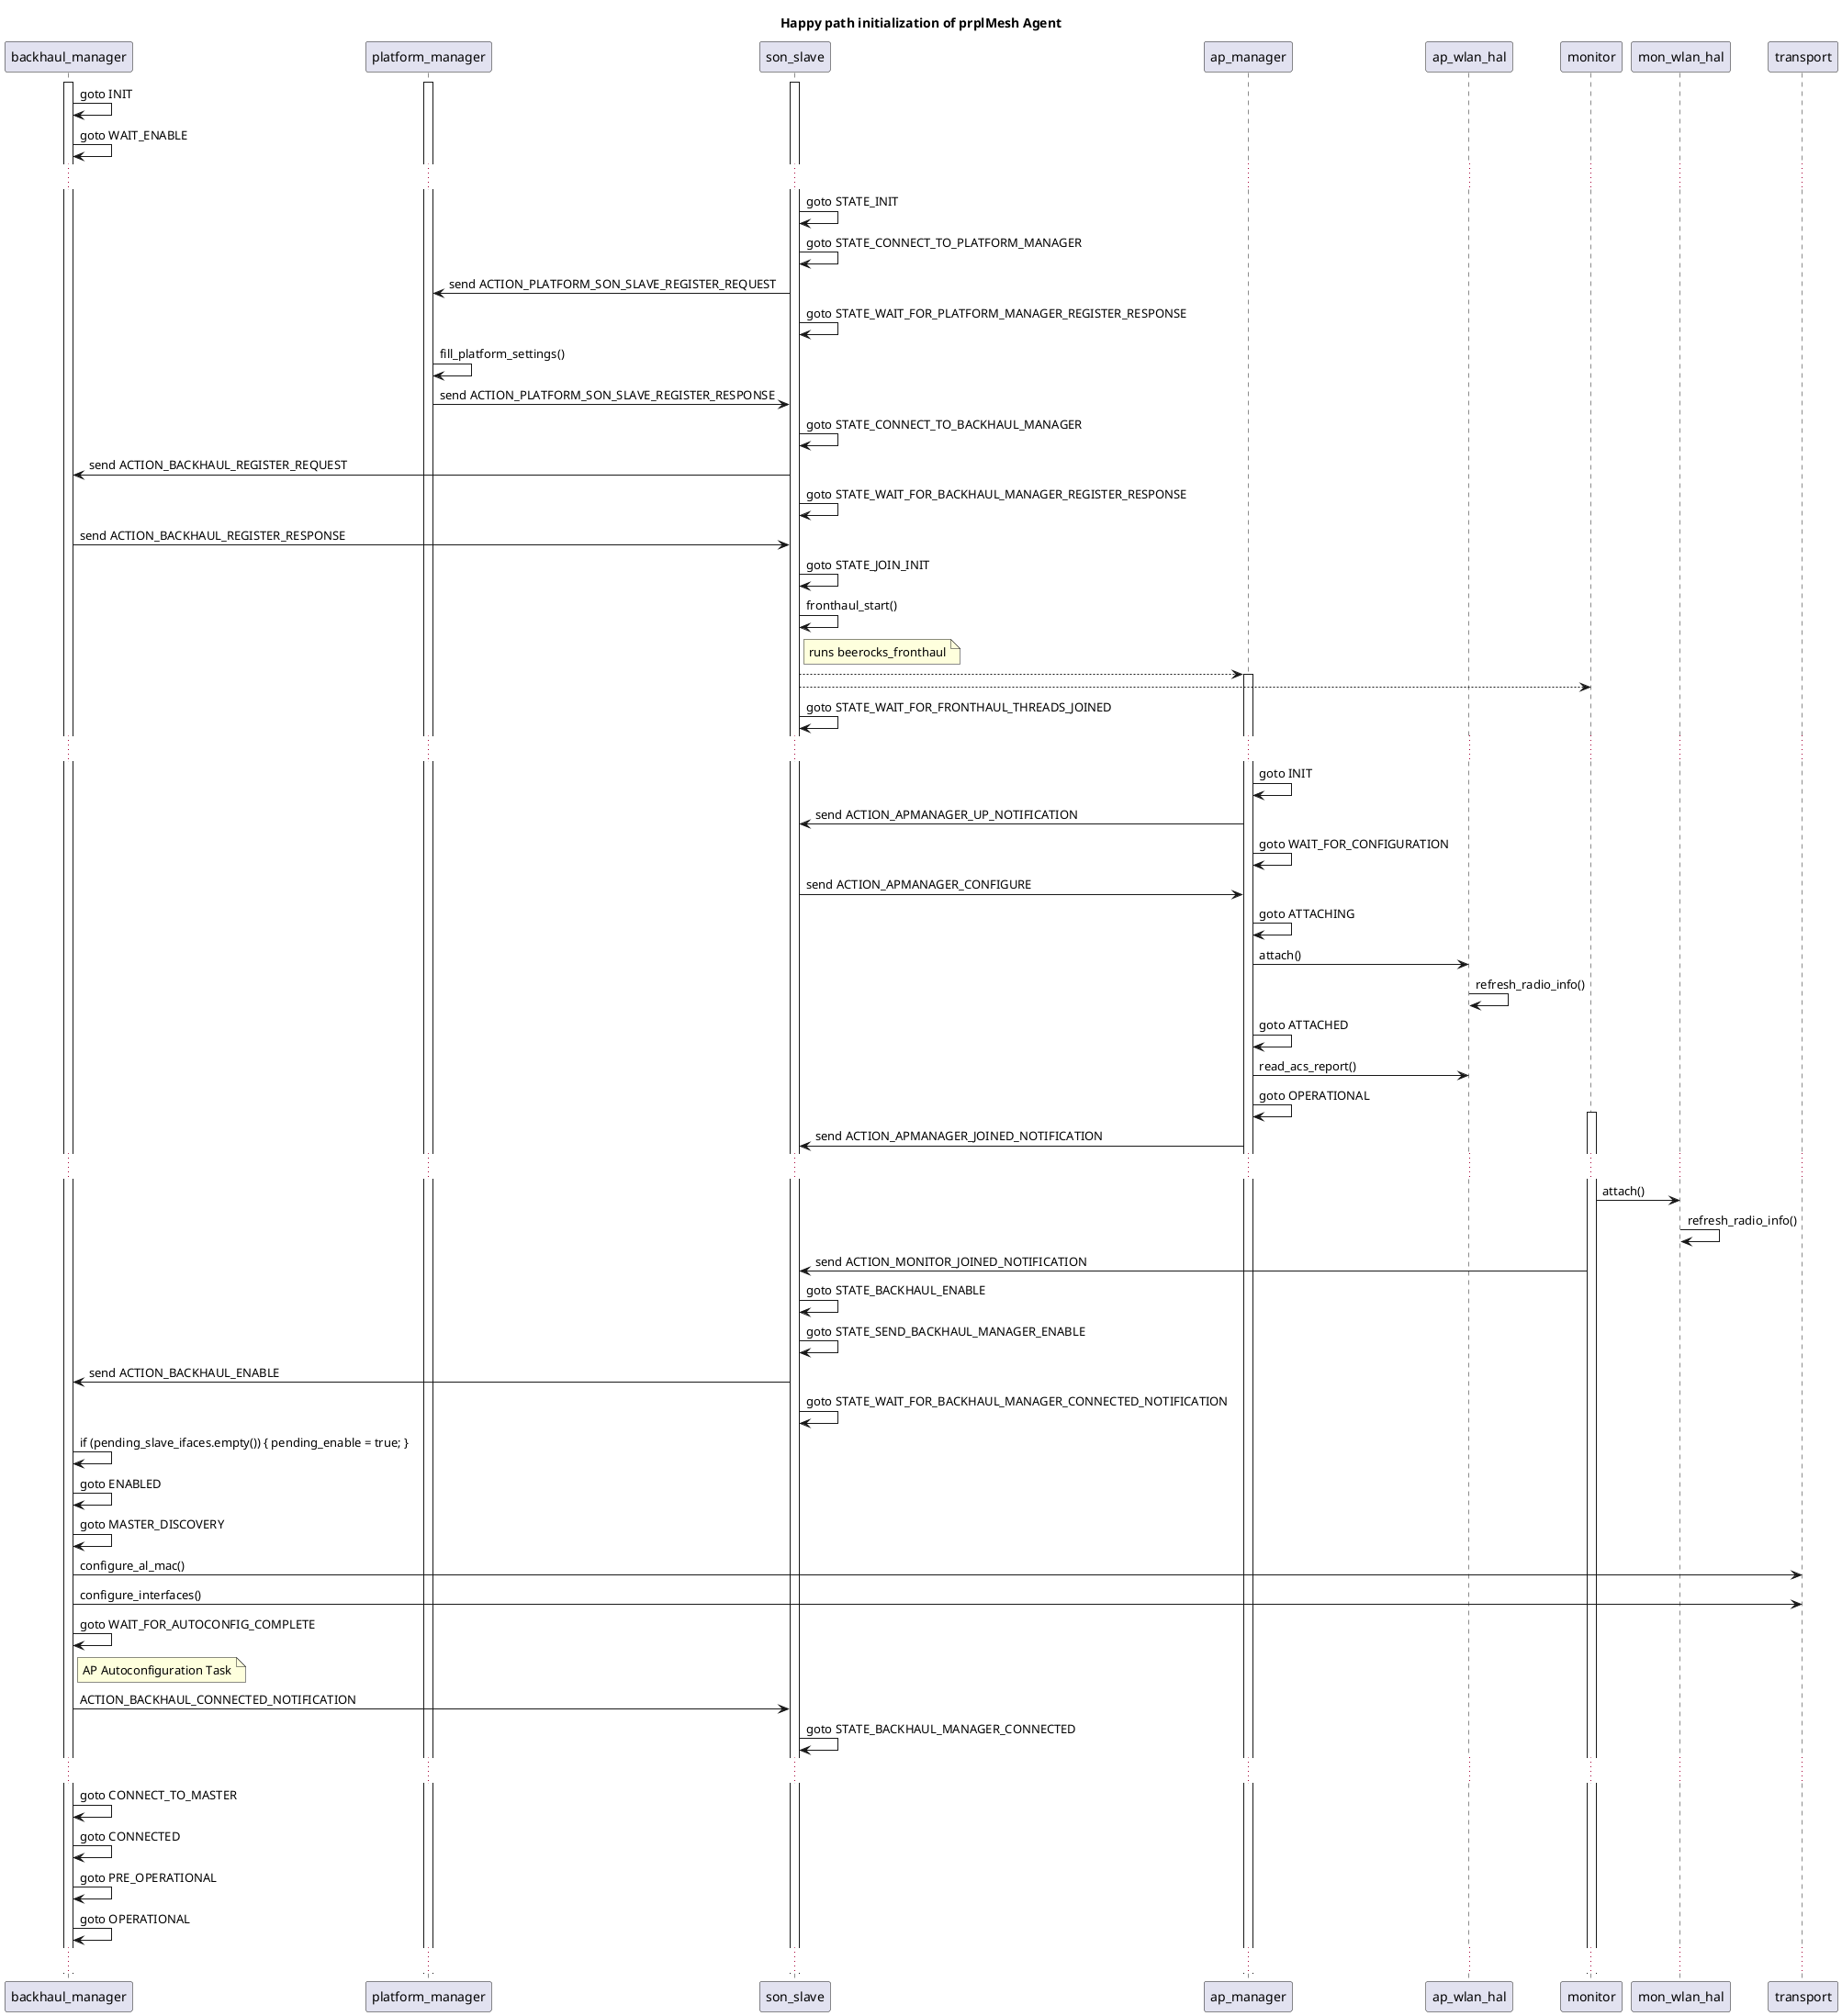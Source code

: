@startuml

title Happy path initialization of prplMesh Agent

participant backhaul_manager
participant platform_manager
participant son_slave
participant ap_manager
participant ap_wlan_hal
participant monitor
participant mon_wlan_hal
participant transport

activate backhaul_manager
activate platform_manager
activate son_slave

backhaul_manager -> backhaul_manager: goto INIT
backhaul_manager -> backhaul_manager: goto WAIT_ENABLE

...

son_slave -> son_slave: goto STATE_INIT
son_slave -> son_slave: goto STATE_CONNECT_TO_PLATFORM_MANAGER
son_slave -> platform_manager: send ACTION_PLATFORM_SON_SLAVE_REGISTER_REQUEST
son_slave -> son_slave: goto STATE_WAIT_FOR_PLATFORM_MANAGER_REGISTER_RESPONSE
platform_manager -> platform_manager: fill_platform_settings()
platform_manager -> son_slave: send ACTION_PLATFORM_SON_SLAVE_REGISTER_RESPONSE
son_slave -> son_slave: goto STATE_CONNECT_TO_BACKHAUL_MANAGER
son_slave -> backhaul_manager: send ACTION_BACKHAUL_REGISTER_REQUEST
son_slave -> son_slave: goto STATE_WAIT_FOR_BACKHAUL_MANAGER_REGISTER_RESPONSE
backhaul_manager -> son_slave: send ACTION_BACKHAUL_REGISTER_RESPONSE
son_slave -> son_slave: goto STATE_JOIN_INIT
son_slave -> son_slave: fronthaul_start()
note right of son_slave: runs beerocks_fronthaul
son_slave --> ap_manager
activate ap_manager
son_slave --> monitor
son_slave -> son_slave: goto STATE_WAIT_FOR_FRONTHAUL_THREADS_JOINED

...

ap_manager -> ap_manager: goto INIT
ap_manager -> son_slave: send ACTION_APMANAGER_UP_NOTIFICATION
ap_manager -> ap_manager: goto WAIT_FOR_CONFIGURATION
son_slave -> ap_manager: send ACTION_APMANAGER_CONFIGURE
ap_manager -> ap_manager: goto ATTACHING
ap_manager -> ap_wlan_hal: attach()
ap_wlan_hal -> ap_wlan_hal: refresh_radio_info()
ap_manager -> ap_manager: goto ATTACHED
ap_manager -> ap_wlan_hal: read_acs_report()
ap_manager -> ap_manager: goto OPERATIONAL
activate monitor
ap_manager -> son_slave: send ACTION_APMANAGER_JOINED_NOTIFICATION

...

monitor -> mon_wlan_hal: attach()
mon_wlan_hal -> mon_wlan_hal: refresh_radio_info()
monitor -> son_slave: send ACTION_MONITOR_JOINED_NOTIFICATION


son_slave -> son_slave: goto STATE_BACKHAUL_ENABLE
son_slave -> son_slave: goto STATE_SEND_BACKHAUL_MANAGER_ENABLE
son_slave -> backhaul_manager: send ACTION_BACKHAUL_ENABLE
son_slave -> son_slave: goto STATE_WAIT_FOR_BACKHAUL_MANAGER_CONNECTED_NOTIFICATION
backhaul_manager -> backhaul_manager: if (pending_slave_ifaces.empty()) { pending_enable = true; }
backhaul_manager -> backhaul_manager: goto ENABLED
backhaul_manager -> backhaul_manager: goto MASTER_DISCOVERY
backhaul_manager -> transport: configure_al_mac()
backhaul_manager -> transport: configure_interfaces()
backhaul_manager -> backhaul_manager: goto WAIT_FOR_AUTOCONFIG_COMPLETE
note right of backhaul_manager: AP Autoconfiguration Task
backhaul_manager -> son_slave: ACTION_BACKHAUL_CONNECTED_NOTIFICATION
son_slave -> son_slave: goto STATE_BACKHAUL_MANAGER_CONNECTED
...
backhaul_manager -> backhaul_manager: goto CONNECT_TO_MASTER
backhaul_manager -> backhaul_manager: goto CONNECTED
backhaul_manager -> backhaul_manager: goto PRE_OPERATIONAL
backhaul_manager -> backhaul_manager: goto OPERATIONAL
...


@enduml
